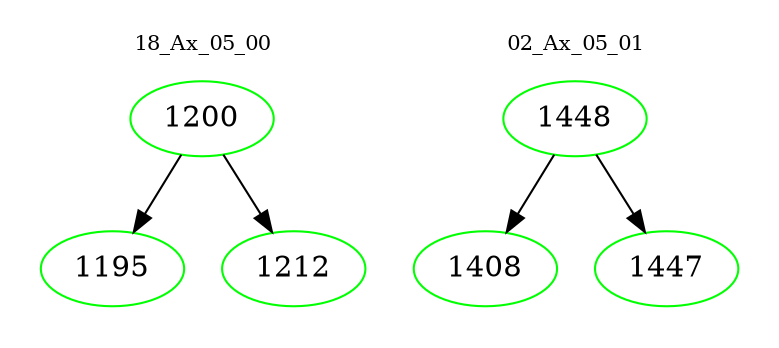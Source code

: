 digraph{
subgraph cluster_0 {
color = white
label = "18_Ax_05_00";
fontsize=10;
T0_1200 [label="1200", color="green"]
T0_1200 -> T0_1195 [color="black"]
T0_1195 [label="1195", color="green"]
T0_1200 -> T0_1212 [color="black"]
T0_1212 [label="1212", color="green"]
}
subgraph cluster_1 {
color = white
label = "02_Ax_05_01";
fontsize=10;
T1_1448 [label="1448", color="green"]
T1_1448 -> T1_1408 [color="black"]
T1_1408 [label="1408", color="green"]
T1_1448 -> T1_1447 [color="black"]
T1_1447 [label="1447", color="green"]
}
}
